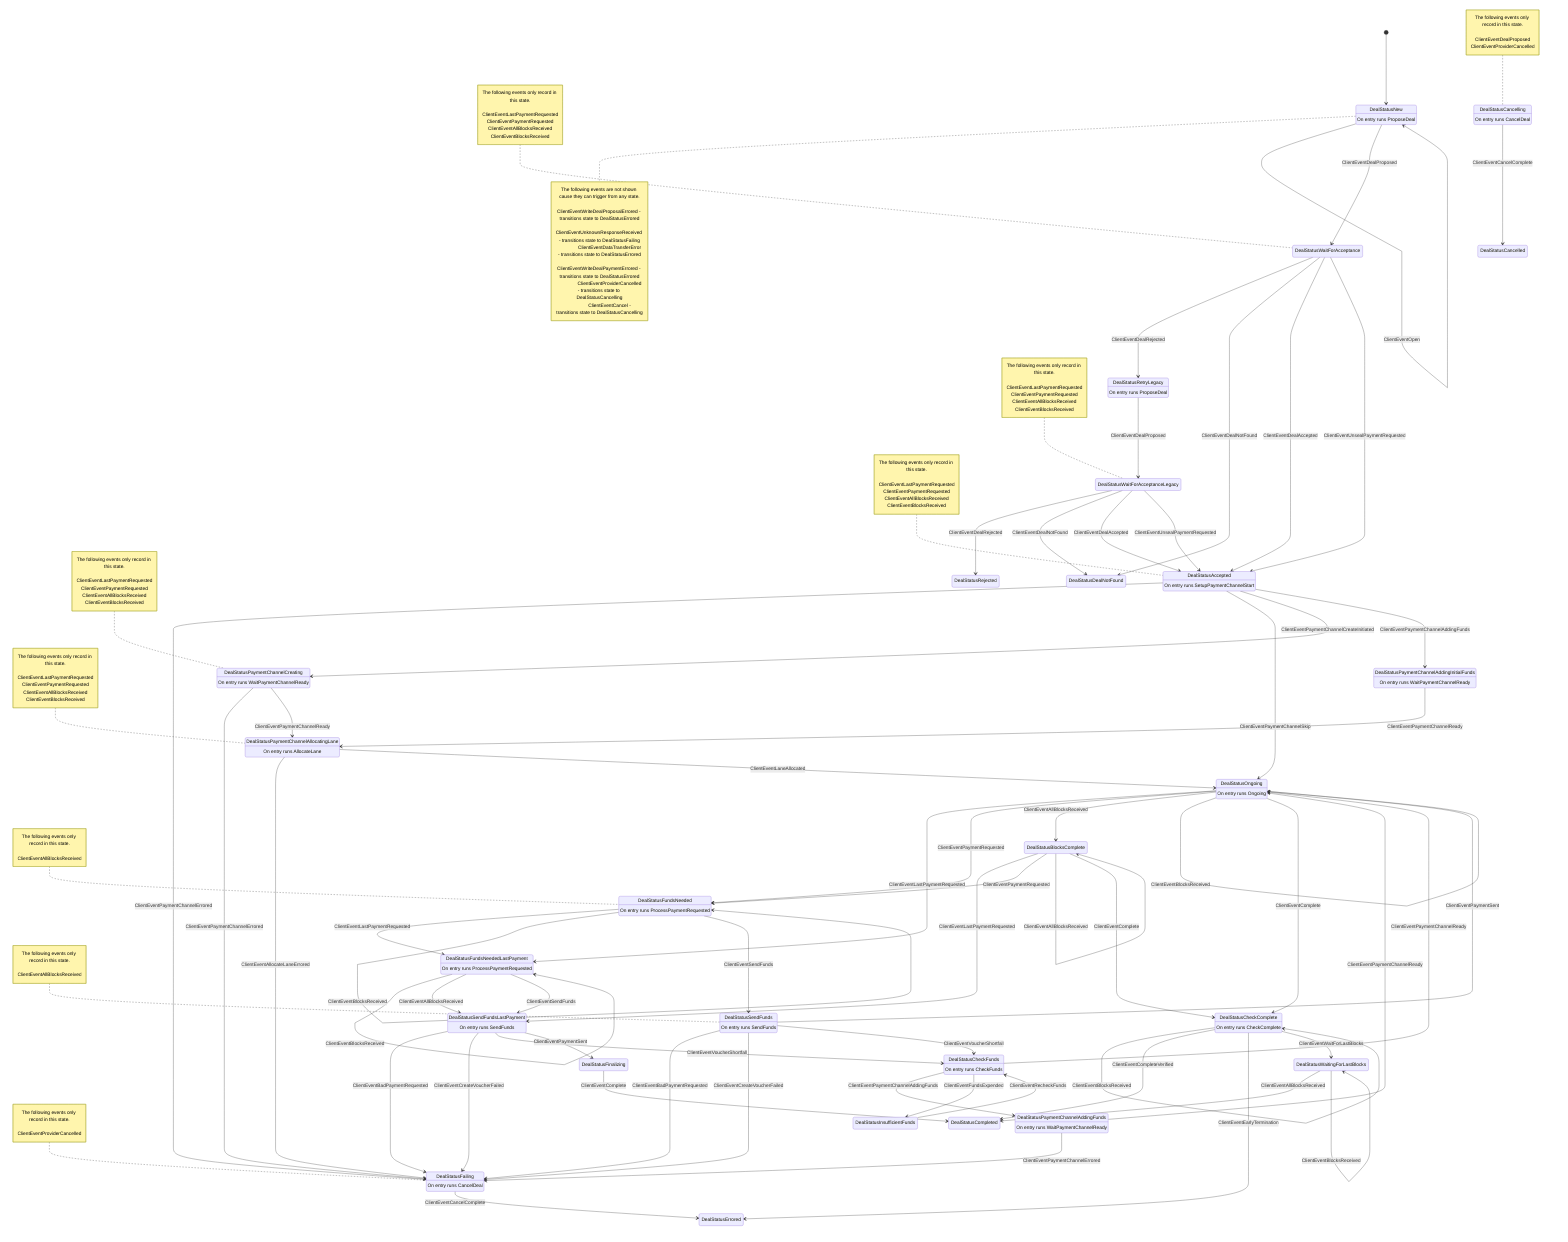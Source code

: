 stateDiagram-v2
	state "DealStatusNew" as 0
	state "DealStatusWaitForAcceptance" as 3
	state "DealStatusPaymentChannelCreating" as 4
	state "DealStatusPaymentChannelAddingFunds" as 5
	state "DealStatusAccepted" as 6
	state "DealStatusFailing" as 8
	state "DealStatusRejected" as 9
	state "DealStatusFundsNeeded" as 10
	state "DealStatusSendFunds" as 11
	state "DealStatusSendFundsLastPayment" as 12
	state "DealStatusOngoing" as 13
	state "DealStatusFundsNeededLastPayment" as 14
	state "DealStatusCompleted" as 15
	state "DealStatusDealNotFound" as 16
	state "DealStatusErrored" as 17
	state "DealStatusBlocksComplete" as 18
	state "DealStatusFinalizing" as 19
	state "DealStatusCheckComplete" as 21
	state "DealStatusCheckFunds" as 22
	state "DealStatusInsufficientFunds" as 23
	state "DealStatusPaymentChannelAllocatingLane" as 24
	state "DealStatusCancelling" as 25
	state "DealStatusCancelled" as 26
	state "DealStatusRetryLegacy" as 27
	state "DealStatusWaitForAcceptanceLegacy" as 28
	state "DealStatusWaitingForLastBlocks" as 29
	state "DealStatusPaymentChannelAddingInitialFunds" as 30
	0 : On entry runs ProposeDeal
	4 : On entry runs WaitPaymentChannelReady
	5 : On entry runs WaitPaymentChannelReady
	6 : On entry runs SetupPaymentChannelStart
	8 : On entry runs CancelDeal
	10 : On entry runs ProcessPaymentRequested
	11 : On entry runs SendFunds
	12 : On entry runs SendFunds
	13 : On entry runs Ongoing
	14 : On entry runs ProcessPaymentRequested
	21 : On entry runs CheckComplete
	22 : On entry runs CheckFunds
	24 : On entry runs AllocateLane
	25 : On entry runs CancelDeal
	27 : On entry runs ProposeDeal
	30 : On entry runs WaitPaymentChannelReady
	[*] --> 0
	note right of 0
		The following events are not shown cause they can trigger from any state.

		ClientEventWriteDealProposalErrored - transitions state to DealStatusErrored
		ClientEventUnknownResponseReceived - transitions state to DealStatusFailing
		ClientEventDataTransferError - transitions state to DealStatusErrored
		ClientEventWriteDealPaymentErrored - transitions state to DealStatusErrored
		ClientEventProviderCancelled - transitions state to DealStatusCancelling
		ClientEventCancel - transitions state to DealStatusCancelling
	end note
	0 --> 0 : ClientEventOpen
	0 --> 3 : ClientEventDealProposed
	27 --> 28 : ClientEventDealProposed
	3 --> 27 : ClientEventDealRejected
	28 --> 9 : ClientEventDealRejected
	3 --> 16 : ClientEventDealNotFound
	28 --> 16 : ClientEventDealNotFound
	3 --> 6 : ClientEventDealAccepted
	28 --> 6 : ClientEventDealAccepted
	4 --> 8 : ClientEventPaymentChannelErrored
	5 --> 8 : ClientEventPaymentChannelErrored
	6 --> 8 : ClientEventPaymentChannelErrored
	6 --> 13 : ClientEventPaymentChannelSkip
	6 --> 4 : ClientEventPaymentChannelCreateInitiated
	6 --> 30 : ClientEventPaymentChannelAddingFunds
	22 --> 5 : ClientEventPaymentChannelAddingFunds
	4 --> 24 : ClientEventPaymentChannelReady
	5 --> 13 : ClientEventPaymentChannelReady
	22 --> 13 : ClientEventPaymentChannelReady
	30 --> 24 : ClientEventPaymentChannelReady
	24 --> 8 : ClientEventAllocateLaneErrored
	24 --> 13 : ClientEventLaneAllocated
	10 --> 14 : ClientEventLastPaymentRequested
	13 --> 14 : ClientEventLastPaymentRequested
	14 --> 14 : ClientEventLastPaymentRequested
	18 --> 12 : ClientEventLastPaymentRequested
	10 --> 10 : ClientEventPaymentRequested
	13 --> 10 : ClientEventPaymentRequested
	18 --> 10 : ClientEventPaymentRequested
	3 --> 6 : ClientEventUnsealPaymentRequested
	28 --> 6 : ClientEventUnsealPaymentRequested
	13 --> 18 : ClientEventAllBlocksReceived
	14 --> 12 : ClientEventAllBlocksReceived
	18 --> 18 : ClientEventAllBlocksReceived
	29 --> 15 : ClientEventAllBlocksReceived
	10 --> 10 : ClientEventBlocksReceived
	13 --> 13 : ClientEventBlocksReceived
	14 --> 14 : ClientEventBlocksReceived
	21 --> 21 : ClientEventBlocksReceived
	29 --> 29 : ClientEventBlocksReceived
	10 --> 11 : ClientEventSendFunds
	14 --> 12 : ClientEventSendFunds
	22 --> 23 : ClientEventFundsExpended
	11 --> 8 : ClientEventBadPaymentRequested
	12 --> 8 : ClientEventBadPaymentRequested
	11 --> 8 : ClientEventCreateVoucherFailed
	12 --> 8 : ClientEventCreateVoucherFailed
	11 --> 22 : ClientEventVoucherShortfall
	12 --> 22 : ClientEventVoucherShortfall
	11 --> 13 : ClientEventPaymentSent
	12 --> 19 : ClientEventPaymentSent
	13 --> 21 : ClientEventComplete
	18 --> 21 : ClientEventComplete
	19 --> 15 : ClientEventComplete
	21 --> 15 : ClientEventCompleteVerified
	21 --> 17 : ClientEventEarlyTermination
	21 --> 29 : ClientEventWaitForLastBlocks
	8 --> 17 : ClientEventCancelComplete
	25 --> 26 : ClientEventCancelComplete
	23 --> 22 : ClientEventRecheckFunds

	note left of 3 : The following events only record in this state.<br><br>ClientEventLastPaymentRequested<br>ClientEventPaymentRequested<br>ClientEventAllBlocksReceived<br>ClientEventBlocksReceived


	note left of 4 : The following events only record in this state.<br><br>ClientEventLastPaymentRequested<br>ClientEventPaymentRequested<br>ClientEventAllBlocksReceived<br>ClientEventBlocksReceived


	note left of 6 : The following events only record in this state.<br><br>ClientEventLastPaymentRequested<br>ClientEventPaymentRequested<br>ClientEventAllBlocksReceived<br>ClientEventBlocksReceived


	note left of 8 : The following events only record in this state.<br><br>ClientEventProviderCancelled


	note left of 10 : The following events only record in this state.<br><br>ClientEventAllBlocksReceived


	note left of 11 : The following events only record in this state.<br><br>ClientEventAllBlocksReceived


	note left of 24 : The following events only record in this state.<br><br>ClientEventLastPaymentRequested<br>ClientEventPaymentRequested<br>ClientEventAllBlocksReceived<br>ClientEventBlocksReceived


	note left of 25 : The following events only record in this state.<br><br>ClientEventDealProposed<br>ClientEventProviderCancelled


	note left of 28 : The following events only record in this state.<br><br>ClientEventLastPaymentRequested<br>ClientEventPaymentRequested<br>ClientEventAllBlocksReceived<br>ClientEventBlocksReceived